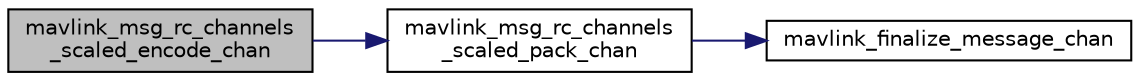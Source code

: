 digraph "mavlink_msg_rc_channels_scaled_encode_chan"
{
 // INTERACTIVE_SVG=YES
  edge [fontname="Helvetica",fontsize="10",labelfontname="Helvetica",labelfontsize="10"];
  node [fontname="Helvetica",fontsize="10",shape=record];
  rankdir="LR";
  Node1 [label="mavlink_msg_rc_channels\l_scaled_encode_chan",height=0.2,width=0.4,color="black", fillcolor="grey75", style="filled" fontcolor="black"];
  Node1 -> Node2 [color="midnightblue",fontsize="10",style="solid",fontname="Helvetica"];
  Node2 [label="mavlink_msg_rc_channels\l_scaled_pack_chan",height=0.2,width=0.4,color="black", fillcolor="white", style="filled",URL="$v1_80_2common_2mavlink__msg__rc__channels__scaled_8h.html#a573a8b78e579de9b2ff592971275046d",tooltip="Pack a rc_channels_scaled message on a channel. "];
  Node2 -> Node3 [color="midnightblue",fontsize="10",style="solid",fontname="Helvetica"];
  Node3 [label="mavlink_finalize_message_chan",height=0.2,width=0.4,color="black", fillcolor="white", style="filled",URL="$v0_89_2mavlink__helpers_8h.html#aa66131138fc02101dcc73b4b556ab422",tooltip="Finalize a MAVLink message with channel assignment. "];
}
